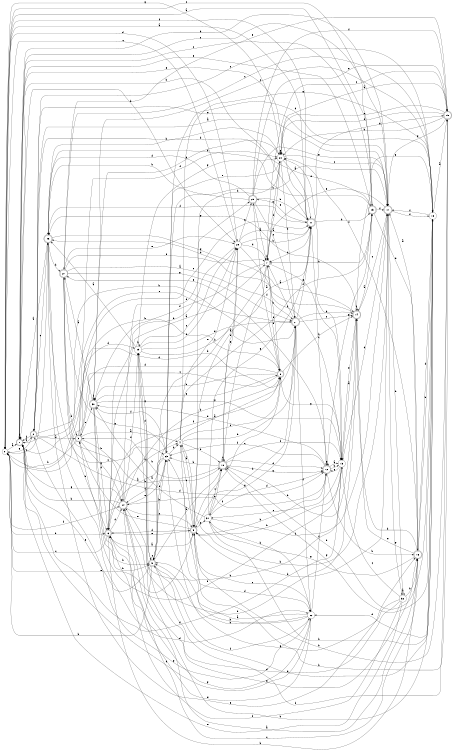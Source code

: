 digraph n27_8 {
__start0 [label="" shape="none"];

rankdir=LR;
size="8,5";

s0 [style="filled", color="black", fillcolor="white" shape="circle", label="0"];
s1 [style="rounded,filled", color="black", fillcolor="white" shape="doublecircle", label="1"];
s2 [style="rounded,filled", color="black", fillcolor="white" shape="doublecircle", label="2"];
s3 [style="rounded,filled", color="black", fillcolor="white" shape="doublecircle", label="3"];
s4 [style="filled", color="black", fillcolor="white" shape="circle", label="4"];
s5 [style="rounded,filled", color="black", fillcolor="white" shape="doublecircle", label="5"];
s6 [style="rounded,filled", color="black", fillcolor="white" shape="doublecircle", label="6"];
s7 [style="filled", color="black", fillcolor="white" shape="circle", label="7"];
s8 [style="rounded,filled", color="black", fillcolor="white" shape="doublecircle", label="8"];
s9 [style="rounded,filled", color="black", fillcolor="white" shape="doublecircle", label="9"];
s10 [style="rounded,filled", color="black", fillcolor="white" shape="doublecircle", label="10"];
s11 [style="rounded,filled", color="black", fillcolor="white" shape="doublecircle", label="11"];
s12 [style="rounded,filled", color="black", fillcolor="white" shape="doublecircle", label="12"];
s13 [style="filled", color="black", fillcolor="white" shape="circle", label="13"];
s14 [style="rounded,filled", color="black", fillcolor="white" shape="doublecircle", label="14"];
s15 [style="rounded,filled", color="black", fillcolor="white" shape="doublecircle", label="15"];
s16 [style="rounded,filled", color="black", fillcolor="white" shape="doublecircle", label="16"];
s17 [style="rounded,filled", color="black", fillcolor="white" shape="doublecircle", label="17"];
s18 [style="filled", color="black", fillcolor="white" shape="circle", label="18"];
s19 [style="rounded,filled", color="black", fillcolor="white" shape="doublecircle", label="19"];
s20 [style="filled", color="black", fillcolor="white" shape="circle", label="20"];
s21 [style="rounded,filled", color="black", fillcolor="white" shape="doublecircle", label="21"];
s22 [style="filled", color="black", fillcolor="white" shape="circle", label="22"];
s23 [style="filled", color="black", fillcolor="white" shape="circle", label="23"];
s24 [style="rounded,filled", color="black", fillcolor="white" shape="doublecircle", label="24"];
s25 [style="rounded,filled", color="black", fillcolor="white" shape="doublecircle", label="25"];
s26 [style="rounded,filled", color="black", fillcolor="white" shape="doublecircle", label="26"];
s27 [style="rounded,filled", color="black", fillcolor="white" shape="doublecircle", label="27"];
s28 [style="filled", color="black", fillcolor="white" shape="circle", label="28"];
s29 [style="filled", color="black", fillcolor="white" shape="circle", label="29"];
s30 [style="rounded,filled", color="black", fillcolor="white" shape="doublecircle", label="30"];
s31 [style="filled", color="black", fillcolor="white" shape="circle", label="31"];
s32 [style="filled", color="black", fillcolor="white" shape="circle", label="32"];
s0 -> s1 [label="a"];
s0 -> s6 [label="b"];
s0 -> s26 [label="c"];
s0 -> s28 [label="d"];
s0 -> s5 [label="e"];
s0 -> s24 [label="f"];
s0 -> s20 [label="g"];
s0 -> s8 [label="h"];
s1 -> s2 [label="a"];
s1 -> s17 [label="b"];
s1 -> s15 [label="c"];
s1 -> s21 [label="d"];
s1 -> s11 [label="e"];
s1 -> s1 [label="f"];
s1 -> s24 [label="g"];
s1 -> s28 [label="h"];
s2 -> s3 [label="a"];
s2 -> s15 [label="b"];
s2 -> s26 [label="c"];
s2 -> s12 [label="d"];
s2 -> s17 [label="e"];
s2 -> s1 [label="f"];
s2 -> s0 [label="g"];
s2 -> s8 [label="h"];
s3 -> s4 [label="a"];
s3 -> s1 [label="b"];
s3 -> s11 [label="c"];
s3 -> s29 [label="d"];
s3 -> s30 [label="e"];
s3 -> s20 [label="f"];
s3 -> s24 [label="g"];
s3 -> s24 [label="h"];
s4 -> s5 [label="a"];
s4 -> s10 [label="b"];
s4 -> s8 [label="c"];
s4 -> s22 [label="d"];
s4 -> s28 [label="e"];
s4 -> s15 [label="f"];
s4 -> s18 [label="g"];
s4 -> s21 [label="h"];
s5 -> s6 [label="a"];
s5 -> s19 [label="b"];
s5 -> s4 [label="c"];
s5 -> s6 [label="d"];
s5 -> s3 [label="e"];
s5 -> s8 [label="f"];
s5 -> s31 [label="g"];
s5 -> s12 [label="h"];
s6 -> s7 [label="a"];
s6 -> s16 [label="b"];
s6 -> s0 [label="c"];
s6 -> s24 [label="d"];
s6 -> s5 [label="e"];
s6 -> s8 [label="f"];
s6 -> s22 [label="g"];
s6 -> s4 [label="h"];
s7 -> s5 [label="a"];
s7 -> s8 [label="b"];
s7 -> s19 [label="c"];
s7 -> s30 [label="d"];
s7 -> s13 [label="e"];
s7 -> s7 [label="f"];
s7 -> s20 [label="g"];
s7 -> s9 [label="h"];
s8 -> s9 [label="a"];
s8 -> s14 [label="b"];
s8 -> s3 [label="c"];
s8 -> s0 [label="d"];
s8 -> s7 [label="e"];
s8 -> s25 [label="f"];
s8 -> s13 [label="g"];
s8 -> s30 [label="h"];
s9 -> s10 [label="a"];
s9 -> s23 [label="b"];
s9 -> s9 [label="c"];
s9 -> s18 [label="d"];
s9 -> s1 [label="e"];
s9 -> s22 [label="f"];
s9 -> s29 [label="g"];
s9 -> s0 [label="h"];
s10 -> s11 [label="a"];
s10 -> s23 [label="b"];
s10 -> s10 [label="c"];
s10 -> s12 [label="d"];
s10 -> s28 [label="e"];
s10 -> s13 [label="f"];
s10 -> s12 [label="g"];
s10 -> s3 [label="h"];
s11 -> s0 [label="a"];
s11 -> s1 [label="b"];
s11 -> s12 [label="c"];
s11 -> s7 [label="d"];
s11 -> s25 [label="e"];
s11 -> s0 [label="f"];
s11 -> s19 [label="g"];
s11 -> s15 [label="h"];
s12 -> s13 [label="a"];
s12 -> s16 [label="b"];
s12 -> s23 [label="c"];
s12 -> s30 [label="d"];
s12 -> s27 [label="e"];
s12 -> s24 [label="f"];
s12 -> s12 [label="g"];
s12 -> s13 [label="h"];
s13 -> s14 [label="a"];
s13 -> s5 [label="b"];
s13 -> s31 [label="c"];
s13 -> s1 [label="d"];
s13 -> s20 [label="e"];
s13 -> s3 [label="f"];
s13 -> s12 [label="g"];
s13 -> s24 [label="h"];
s14 -> s15 [label="a"];
s14 -> s24 [label="b"];
s14 -> s17 [label="c"];
s14 -> s26 [label="d"];
s14 -> s13 [label="e"];
s14 -> s14 [label="f"];
s14 -> s26 [label="g"];
s14 -> s10 [label="h"];
s15 -> s0 [label="a"];
s15 -> s7 [label="b"];
s15 -> s0 [label="c"];
s15 -> s16 [label="d"];
s15 -> s1 [label="e"];
s15 -> s17 [label="f"];
s15 -> s12 [label="g"];
s15 -> s26 [label="h"];
s16 -> s17 [label="a"];
s16 -> s14 [label="b"];
s16 -> s24 [label="c"];
s16 -> s18 [label="d"];
s16 -> s14 [label="e"];
s16 -> s20 [label="f"];
s16 -> s31 [label="g"];
s16 -> s18 [label="h"];
s17 -> s2 [label="a"];
s17 -> s4 [label="b"];
s17 -> s1 [label="c"];
s17 -> s13 [label="d"];
s17 -> s7 [label="e"];
s17 -> s18 [label="f"];
s17 -> s32 [label="g"];
s17 -> s5 [label="h"];
s18 -> s19 [label="a"];
s18 -> s10 [label="b"];
s18 -> s2 [label="c"];
s18 -> s22 [label="d"];
s18 -> s14 [label="e"];
s18 -> s17 [label="f"];
s18 -> s10 [label="g"];
s18 -> s29 [label="h"];
s19 -> s20 [label="a"];
s19 -> s5 [label="b"];
s19 -> s20 [label="c"];
s19 -> s20 [label="d"];
s19 -> s27 [label="e"];
s19 -> s9 [label="f"];
s19 -> s17 [label="g"];
s19 -> s20 [label="h"];
s20 -> s11 [label="a"];
s20 -> s21 [label="b"];
s20 -> s17 [label="c"];
s20 -> s30 [label="d"];
s20 -> s23 [label="e"];
s20 -> s7 [label="f"];
s20 -> s20 [label="g"];
s20 -> s5 [label="h"];
s21 -> s7 [label="a"];
s21 -> s14 [label="b"];
s21 -> s14 [label="c"];
s21 -> s11 [label="d"];
s21 -> s1 [label="e"];
s21 -> s22 [label="f"];
s21 -> s5 [label="g"];
s21 -> s31 [label="h"];
s22 -> s23 [label="a"];
s22 -> s9 [label="b"];
s22 -> s5 [label="c"];
s22 -> s1 [label="d"];
s22 -> s6 [label="e"];
s22 -> s12 [label="f"];
s22 -> s2 [label="g"];
s22 -> s9 [label="h"];
s23 -> s6 [label="a"];
s23 -> s17 [label="b"];
s23 -> s24 [label="c"];
s23 -> s18 [label="d"];
s23 -> s9 [label="e"];
s23 -> s30 [label="f"];
s23 -> s27 [label="g"];
s23 -> s4 [label="h"];
s24 -> s16 [label="a"];
s24 -> s8 [label="b"];
s24 -> s5 [label="c"];
s24 -> s25 [label="d"];
s24 -> s23 [label="e"];
s24 -> s29 [label="f"];
s24 -> s16 [label="g"];
s24 -> s1 [label="h"];
s25 -> s7 [label="a"];
s25 -> s11 [label="b"];
s25 -> s21 [label="c"];
s25 -> s26 [label="d"];
s25 -> s19 [label="e"];
s25 -> s19 [label="f"];
s25 -> s17 [label="g"];
s25 -> s26 [label="h"];
s26 -> s1 [label="a"];
s26 -> s20 [label="b"];
s26 -> s23 [label="c"];
s26 -> s22 [label="d"];
s26 -> s16 [label="e"];
s26 -> s11 [label="f"];
s26 -> s14 [label="g"];
s26 -> s27 [label="h"];
s27 -> s21 [label="a"];
s27 -> s6 [label="b"];
s27 -> s18 [label="c"];
s27 -> s3 [label="d"];
s27 -> s28 [label="e"];
s27 -> s7 [label="f"];
s27 -> s21 [label="g"];
s27 -> s10 [label="h"];
s28 -> s11 [label="a"];
s28 -> s11 [label="b"];
s28 -> s0 [label="c"];
s28 -> s7 [label="d"];
s28 -> s10 [label="e"];
s28 -> s13 [label="f"];
s28 -> s25 [label="g"];
s28 -> s6 [label="h"];
s29 -> s26 [label="a"];
s29 -> s21 [label="b"];
s29 -> s28 [label="c"];
s29 -> s9 [label="d"];
s29 -> s21 [label="e"];
s29 -> s28 [label="f"];
s29 -> s20 [label="g"];
s29 -> s29 [label="h"];
s30 -> s27 [label="a"];
s30 -> s9 [label="b"];
s30 -> s18 [label="c"];
s30 -> s6 [label="d"];
s30 -> s8 [label="e"];
s30 -> s30 [label="f"];
s30 -> s13 [label="g"];
s30 -> s9 [label="h"];
s31 -> s30 [label="a"];
s31 -> s18 [label="b"];
s31 -> s10 [label="c"];
s31 -> s12 [label="d"];
s31 -> s10 [label="e"];
s31 -> s17 [label="f"];
s31 -> s11 [label="g"];
s31 -> s22 [label="h"];
s32 -> s32 [label="a"];
s32 -> s16 [label="b"];
s32 -> s13 [label="c"];
s32 -> s29 [label="d"];
s32 -> s1 [label="e"];
s32 -> s6 [label="f"];
s32 -> s23 [label="g"];
s32 -> s17 [label="h"];

}